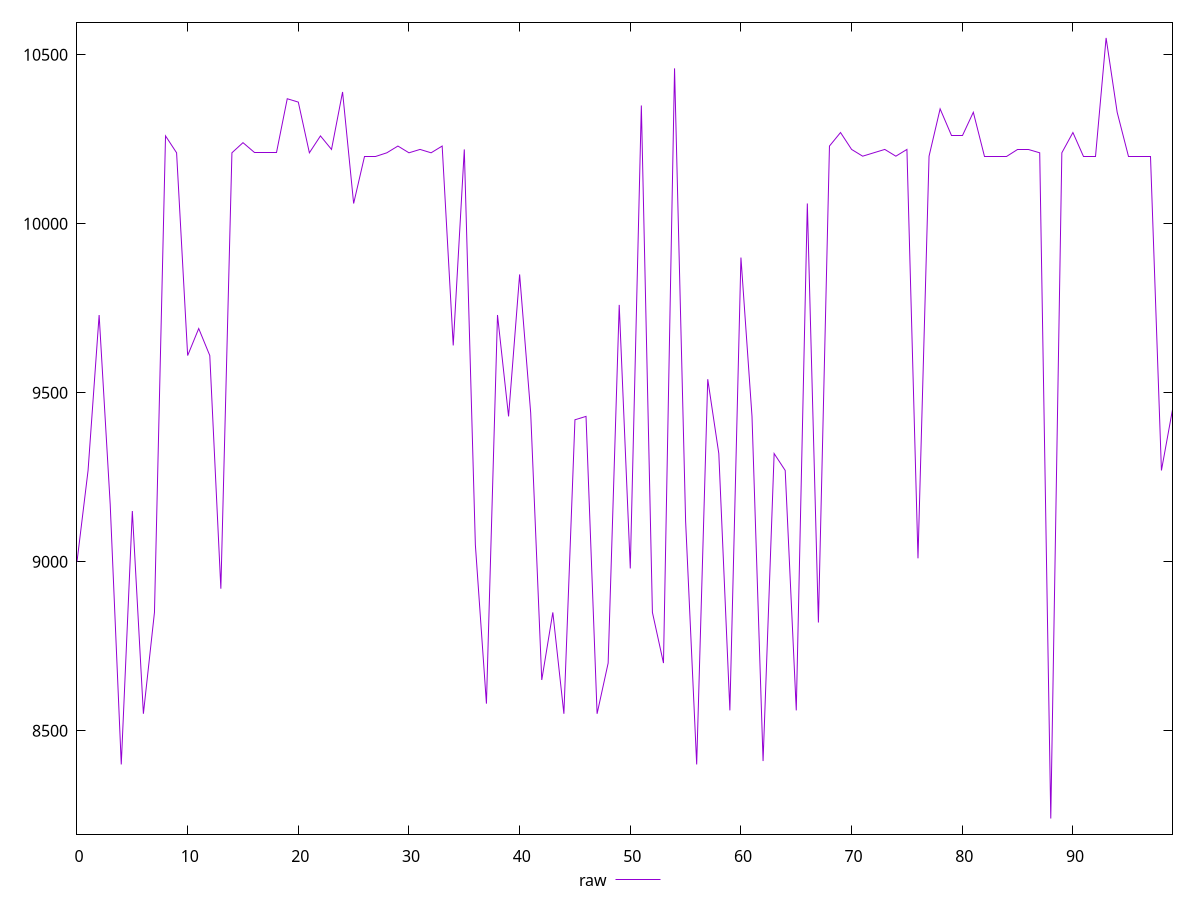 reset

$raw <<EOF
0 9000
1 9270
2 9730
3 9170
4 8400
5 9150
6 8550
7 8850
8 10260
9 10210
10 9610
11 9690
12 9610
13 8920
14 10210
15 10240
16 10210
17 10210
18 10210
19 10370
20 10360
21 10210
22 10260
23 10220
24 10390
25 10060
26 10200
27 10200
28 10210
29 10230
30 10210
31 10220
32 10210
33 10230
34 9640
35 10220
36 9050
37 8580
38 9730
39 9430
40 9850
41 9440
42 8650
43 8850
44 8550
45 9420
46 9430
47 8550
48 8700
49 9760
50 8980
51 10350
52 8850
53 8700
54 10460
55 9120
56 8400
57 9540
58 9320
59 8560
60 9900
61 9430
62 8410
63 9320
64 9270
65 8560
66 10060
67 8820
68 10230
69 10270
70 10220
71 10200
72 10210
73 10220
74 10200
75 10220
76 9010
77 10200
78 10340
79 10260
80 10260
81 10330
82 10200
83 10200
84 10200
85 10220
86 10220
87 10210
88 8240
89 10210
90 10270
91 10200
92 10200
93 10550
94 10330
95 10200
96 10200
97 10200
98 9270
99 9450
EOF

set key outside below
set xrange [0:99]
set yrange [8193.8:10596.2]
set trange [8193.8:10596.2]
set terminal svg size 640, 500 enhanced background rgb 'white'
set output "reprap/uses-text-compression/samples/pages+cached/raw/values.svg"

plot $raw title "raw" with line

reset
